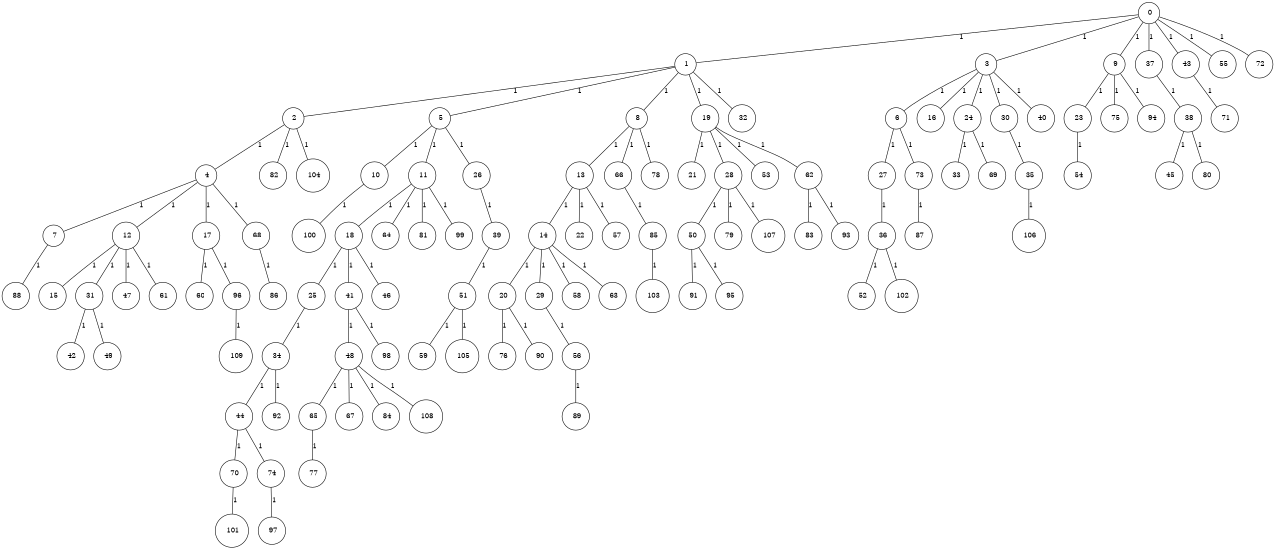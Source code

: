graph G {
size="8.5,11;"
ratio = "expand;"
fixedsize="true;"
overlap="scale;"
node[shape=circle,width=.12,hight=.12,fontsize=12]
edge[fontsize=12]

0[label=" 0" color=black, pos="1.0436382,2.765373!"];
1[label=" 1" color=black, pos="0.53364472,1.888938!"];
2[label=" 2" color=black, pos="0.87168495,1.4428116!"];
3[label=" 3" color=black, pos="2.1518234,2.4601238!"];
4[label=" 4" color=black, pos="0.45382079,0.14751777!"];
5[label=" 5" color=black, pos="2.3348576,1.1871127!"];
6[label=" 6" color=black, pos="0.44081327,2.2258932!"];
7[label=" 7" color=black, pos="1.8592288,2.0394514!"];
8[label=" 8" color=black, pos="1.3502777,2.8936161!"];
9[label=" 9" color=black, pos="2.0847672,0.61691363!"];
10[label=" 10" color=black, pos="0.017798044,1.5685419!"];
11[label=" 11" color=black, pos="2.4052219,0.16619484!"];
12[label=" 12" color=black, pos="2.3983147,1.563108!"];
13[label=" 13" color=black, pos="2.0113194,0.76331552!"];
14[label=" 14" color=black, pos="1.7364395,0.37874532!"];
15[label=" 15" color=black, pos="2.4698256,1.4985354!"];
16[label=" 16" color=black, pos="1.2230212,1.7040257!"];
17[label=" 17" color=black, pos="0.17470553,2.2642406!"];
18[label=" 18" color=black, pos="2.3806646,0.36212502!"];
19[label=" 19" color=black, pos="1.8614481,2.6449292!"];
20[label=" 20" color=black, pos="1.8420325,1.9929351!"];
21[label=" 21" color=black, pos="1.9582578,1.3054846!"];
22[label=" 22" color=black, pos="0.74545927,2.2903656!"];
23[label=" 23" color=black, pos="1.1024267,2.0353881!"];
24[label=" 24" color=black, pos="0.18105248,2.6332363!"];
25[label=" 25" color=black, pos="2.0603532,2.5482616!"];
26[label=" 26" color=black, pos="2.7302593,2.2269043!"];
27[label=" 27" color=black, pos="1.4387065,1.8514702!"];
28[label=" 28" color=black, pos="0.079870678,1.1340908!"];
29[label=" 29" color=black, pos="2.6006559,1.7328257!"];
30[label=" 30" color=black, pos="1.1238054,1.5614!"];
31[label=" 31" color=black, pos="1.8120924,2.5516799!"];
32[label=" 32" color=black, pos="1.336202,1.3489029!"];
33[label=" 33" color=black, pos="2.082393,1.837573!"];
34[label=" 34" color=black, pos="1.8075511,2.4043597!"];
35[label=" 35" color=black, pos="1.9363109,1.5269965!"];
36[label=" 36" color=black, pos="0.10023528,2.05431!"];
37[label=" 37" color=black, pos="2.1006628,1.0470063!"];
38[label=" 38" color=black, pos="1.8103271,0.45070025!"];
39[label=" 39" color=black, pos="0.20519439,0.61556441!"];
40[label=" 40" color=black, pos="1.1872963,0.93795155!"];
41[label=" 41" color=black, pos="2.8616318,1.0823416!"];
42[label=" 42" color=black, pos="1.8400019,0.91544042!"];
43[label=" 43" color=black, pos="2.7425313,2.7924943!"];
44[label=" 44" color=black, pos="1.1035242,2.5436578!"];
45[label=" 45" color=black, pos="0.63394002,0.4286552!"];
46[label=" 46" color=black, pos="0.19907035,0.066686654!"];
47[label=" 47" color=black, pos="2.8817356,0.9456611!"];
48[label=" 48" color=black, pos="2.6467184,0.33872124!"];
49[label=" 49" color=black, pos="2.6591372,0.17753304!"];
50[label=" 50" color=black, pos="2.9077642,2.2754519!"];
51[label=" 51" color=black, pos="1.5354103,2.4930622!"];
52[label=" 52" color=black, pos="0.91475044,1.8431216!"];
53[label=" 53" color=black, pos="0.62738405,0.99295759!"];
54[label=" 54" color=black, pos="1.1511322,2.2307191!"];
55[label=" 55" color=black, pos="2.7418953,0.10189974!"];
56[label=" 56" color=black, pos="2.0599929,1.8969638!"];
57[label=" 57" color=black, pos="1.8616838,1.2182692!"];
58[label=" 58" color=black, pos="0.16747033,2.4197436!"];
59[label=" 59" color=black, pos="0.56166724,1.3418153!"];
60[label=" 60" color=black, pos="2.9495258,2.0251081!"];
61[label=" 61" color=black, pos="0.45671362,0.40336423!"];
62[label=" 62" color=black, pos="1.07771,2.6407137!"];
63[label=" 63" color=black, pos="2.8104636,2.208219!"];
64[label=" 64" color=black, pos="1.1832344,2.5895866!"];
65[label=" 65" color=black, pos="0.17967969,0.81436627!"];
66[label=" 66" color=black, pos="2.3015769,0.050030696!"];
67[label=" 67" color=black, pos="0.1469157,2.3396619!"];
68[label=" 68" color=black, pos="0.57678278,2.6733513!"];
69[label=" 69" color=black, pos="2.3828357,2.6413422!"];
70[label=" 70" color=black, pos="2.7107989,1.280151!"];
71[label=" 71" color=black, pos="2.0246693,2.3917191!"];
72[label=" 72" color=black, pos="2.5935528,1.2528219!"];
73[label=" 73" color=black, pos="0.78916155,0.12038247!"];
74[label=" 74" color=black, pos="0.30129807,0.95398268!"];
75[label=" 75" color=black, pos="0.56225911,0.54465526!"];
76[label=" 76" color=black, pos="2.6584145,0.1725383!"];
77[label=" 77" color=black, pos="1.2947221,0.50179599!"];
78[label=" 78" color=black, pos="2.0959364,1.5267835!"];
79[label=" 79" color=black, pos="0.27031694,0.32850945!"];
80[label=" 80" color=black, pos="1.8998083,2.6371022!"];
81[label=" 81" color=black, pos="2.6485195,1.7797083!"];
82[label=" 82" color=black, pos="0.9278978,0.39803138!"];
83[label=" 83" color=black, pos="2.0273356,0.6291988!"];
84[label=" 84" color=black, pos="2.1606932,2.7270004!"];
85[label=" 85" color=black, pos="0.61561764,2.4609363!"];
86[label=" 86" color=black, pos="1.0107434,0.83215984!"];
87[label=" 87" color=black, pos="1.9062225,2.14493!"];
88[label=" 88" color=black, pos="1.7420007,2.4950006!"];
89[label=" 89" color=black, pos="0.5395168,1.3403378!"];
90[label=" 90" color=black, pos="1.0084,0.9575715!"];
91[label=" 91" color=black, pos="2.6810558,1.7214856!"];
92[label=" 92" color=black, pos="1.3885074,1.2971643!"];
93[label=" 93" color=black, pos="1.6772824,2.7156791!"];
94[label=" 94" color=black, pos="2.7458205,1.9690861!"];
95[label=" 95" color=black, pos="2.7085083,1.4580738!"];
96[label=" 96" color=black, pos="1.8960482,2.8410291!"];
97[label=" 97" color=black, pos="0.22778337,0.90297961!"];
98[label=" 98" color=black, pos="2.9197361,1.2719189!"];
99[label=" 99" color=black, pos="1.4473214,1.442541!"];
100[label=" 100" color=black, pos="2.4418906,1.8399538!"];
101[label=" 101" color=black, pos="0.49780595,2.8071987!"];
102[label=" 102" color=black, pos="1.1034719,1.8956695!"];
103[label=" 103" color=black, pos="0.89030084,1.2624891!"];
104[label=" 104" color=black, pos="2.3068177,1.2219141!"];
105[label=" 105" color=black, pos="2.2848851,2.7707844!"];
106[label=" 106" color=black, pos="1.9854448,1.8054132!"];
107[label=" 107" color=black, pos="2.0361079,1.268595!"];
108[label=" 108" color=black, pos="0.9876594,0.59717139!"];
109[label=" 109" color=black, pos="1.6641818,1.7290918!"];
0--1[label="1"]
0--3[label="1"]
0--9[label="1"]
0--37[label="1"]
0--43[label="1"]
0--55[label="1"]
0--72[label="1"]
1--2[label="1"]
1--5[label="1"]
1--8[label="1"]
1--19[label="1"]
1--32[label="1"]
2--4[label="1"]
2--82[label="1"]
2--104[label="1"]
3--6[label="1"]
3--16[label="1"]
3--24[label="1"]
3--30[label="1"]
3--40[label="1"]
4--7[label="1"]
4--12[label="1"]
4--17[label="1"]
4--68[label="1"]
5--10[label="1"]
5--11[label="1"]
5--26[label="1"]
6--27[label="1"]
6--73[label="1"]
7--88[label="1"]
8--13[label="1"]
8--66[label="1"]
8--78[label="1"]
9--23[label="1"]
9--75[label="1"]
9--94[label="1"]
10--100[label="1"]
11--18[label="1"]
11--64[label="1"]
11--81[label="1"]
11--99[label="1"]
12--15[label="1"]
12--31[label="1"]
12--47[label="1"]
12--61[label="1"]
13--14[label="1"]
13--22[label="1"]
13--57[label="1"]
14--20[label="1"]
14--29[label="1"]
14--58[label="1"]
14--63[label="1"]
17--60[label="1"]
17--96[label="1"]
18--25[label="1"]
18--41[label="1"]
18--46[label="1"]
19--21[label="1"]
19--28[label="1"]
19--53[label="1"]
19--62[label="1"]
20--76[label="1"]
20--90[label="1"]
23--54[label="1"]
24--33[label="1"]
24--69[label="1"]
25--34[label="1"]
26--39[label="1"]
27--36[label="1"]
28--50[label="1"]
28--79[label="1"]
28--107[label="1"]
29--56[label="1"]
30--35[label="1"]
31--42[label="1"]
31--49[label="1"]
34--44[label="1"]
34--92[label="1"]
35--106[label="1"]
36--52[label="1"]
36--102[label="1"]
37--38[label="1"]
38--45[label="1"]
38--80[label="1"]
39--51[label="1"]
41--48[label="1"]
41--98[label="1"]
43--71[label="1"]
44--70[label="1"]
44--74[label="1"]
48--65[label="1"]
48--67[label="1"]
48--84[label="1"]
48--108[label="1"]
50--91[label="1"]
50--95[label="1"]
51--59[label="1"]
51--105[label="1"]
56--89[label="1"]
62--83[label="1"]
62--93[label="1"]
65--77[label="1"]
66--85[label="1"]
68--86[label="1"]
70--101[label="1"]
73--87[label="1"]
74--97[label="1"]
85--103[label="1"]
96--109[label="1"]

}
